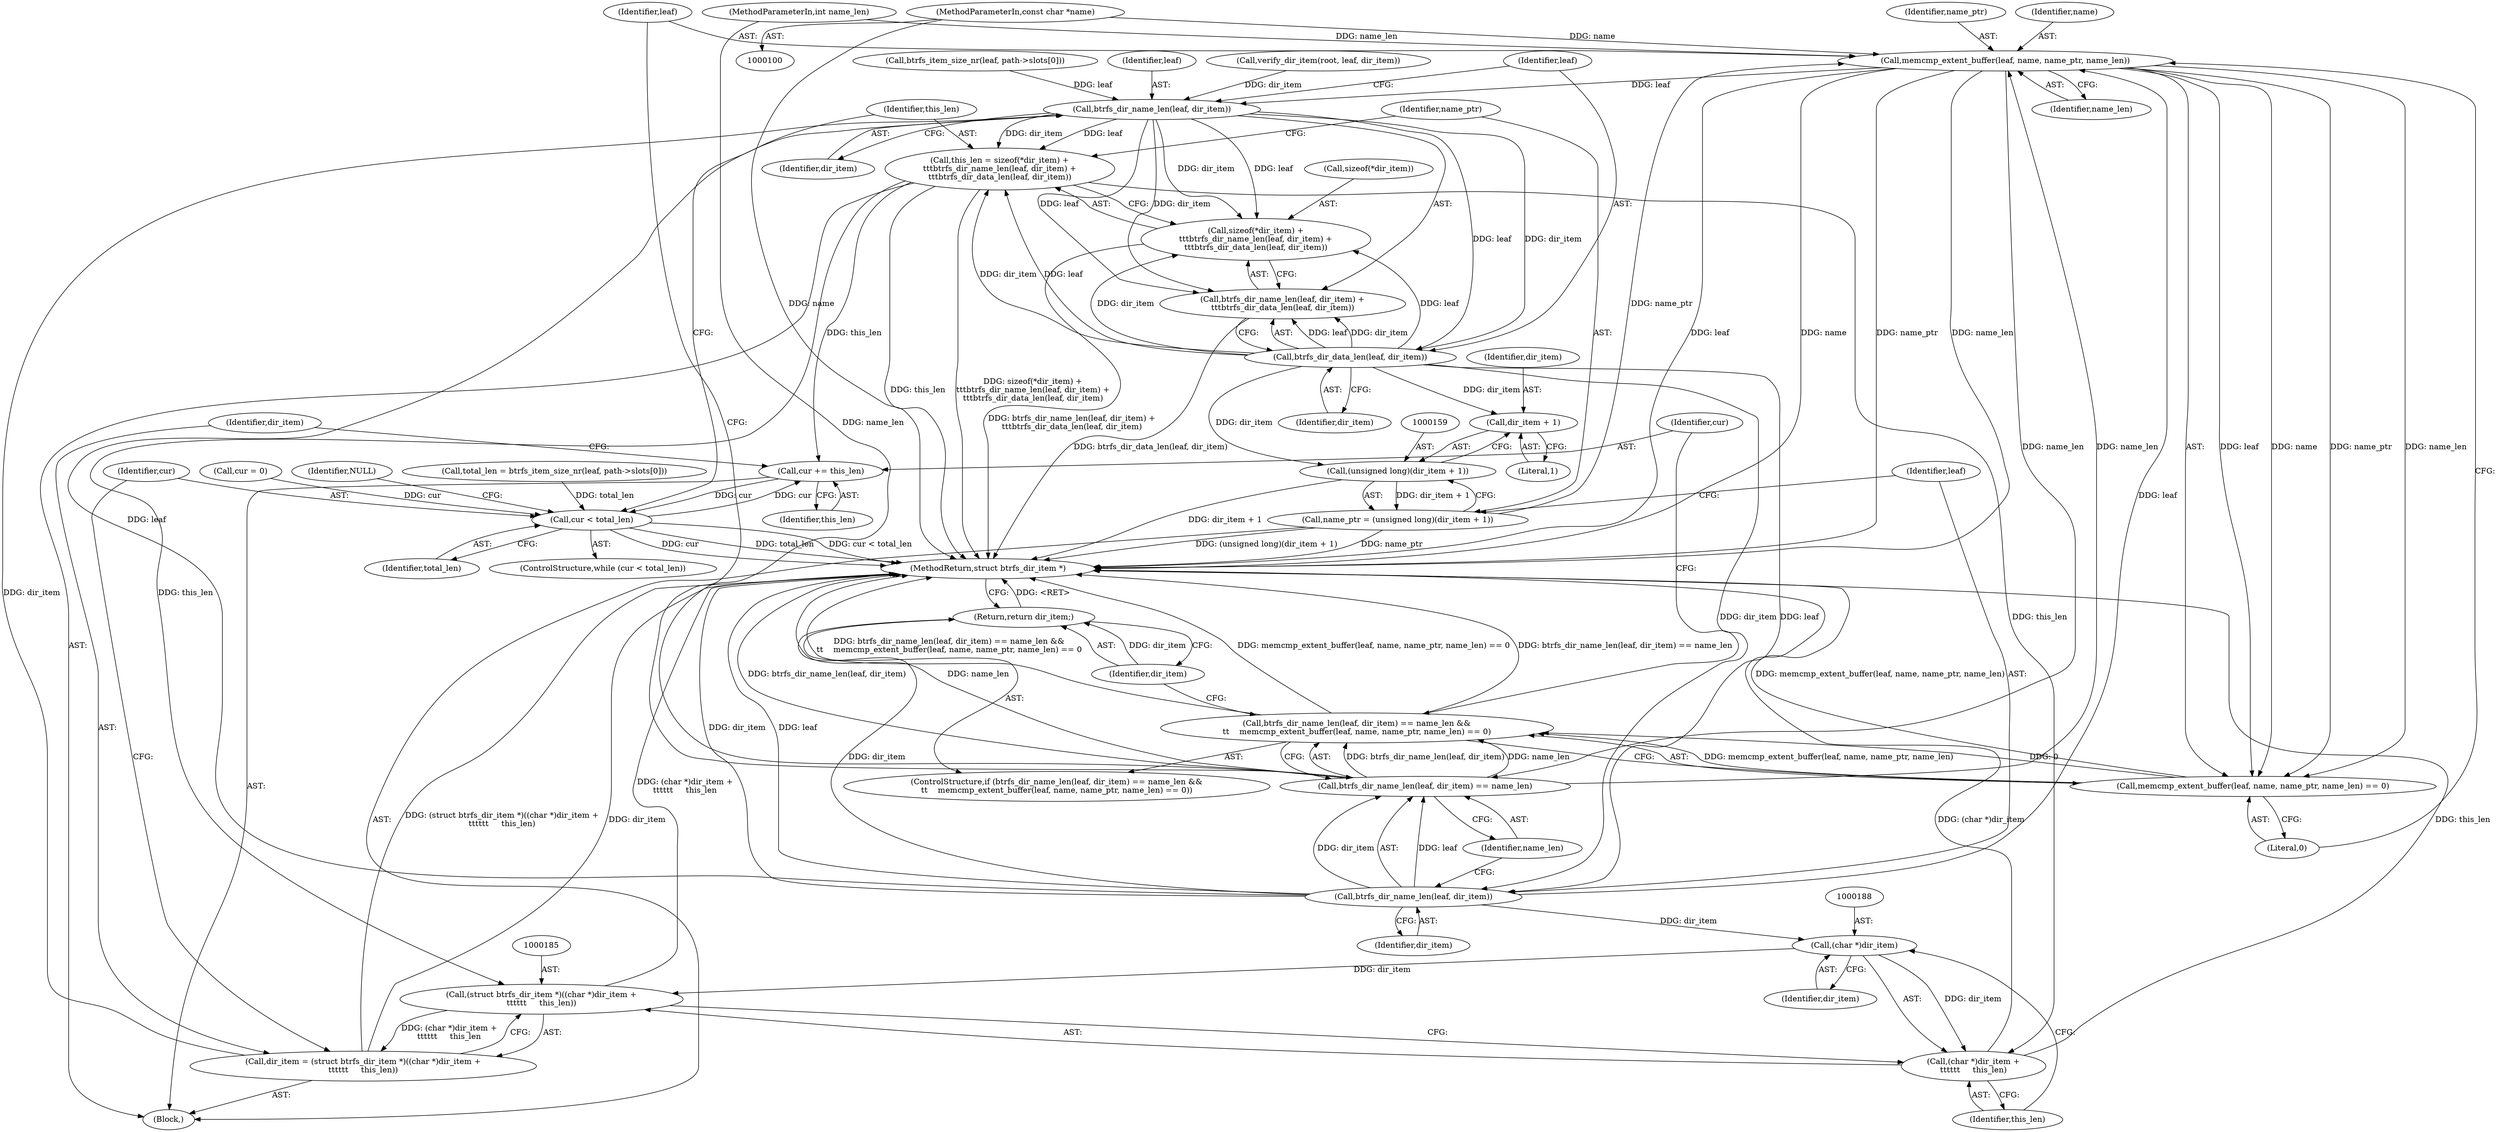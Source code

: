digraph "0_linux_5f5bc6b1e2d5a6f827bc860ef2dc5b6f365d1339_0@pointer" {
"1000103" [label="(MethodParameterIn,const char *name)"];
"1000171" [label="(Call,memcmp_extent_buffer(leaf, name, name_ptr, name_len))"];
"1000150" [label="(Call,btrfs_dir_name_len(leaf, dir_item))"];
"1000143" [label="(Call,this_len = sizeof(*dir_item) +\n\t\t\tbtrfs_dir_name_len(leaf, dir_item) +\n\t\t\tbtrfs_dir_data_len(leaf, dir_item))"];
"1000179" [label="(Call,cur += this_len)"];
"1000139" [label="(Call,cur < total_len)"];
"1000184" [label="(Call,(struct btrfs_dir_item *)((char *)dir_item +\n\t\t\t\t\t\t     this_len))"];
"1000182" [label="(Call,dir_item = (struct btrfs_dir_item *)((char *)dir_item +\n\t\t\t\t\t\t     this_len))"];
"1000186" [label="(Call,(char *)dir_item +\n\t\t\t\t\t\t     this_len)"];
"1000145" [label="(Call,sizeof(*dir_item) +\n\t\t\tbtrfs_dir_name_len(leaf, dir_item) +\n\t\t\tbtrfs_dir_data_len(leaf, dir_item))"];
"1000149" [label="(Call,btrfs_dir_name_len(leaf, dir_item) +\n\t\t\tbtrfs_dir_data_len(leaf, dir_item))"];
"1000153" [label="(Call,btrfs_dir_data_len(leaf, dir_item))"];
"1000158" [label="(Call,(unsigned long)(dir_item + 1))"];
"1000156" [label="(Call,name_ptr = (unsigned long)(dir_item + 1))"];
"1000160" [label="(Call,dir_item + 1)"];
"1000166" [label="(Call,btrfs_dir_name_len(leaf, dir_item))"];
"1000165" [label="(Call,btrfs_dir_name_len(leaf, dir_item) == name_len)"];
"1000164" [label="(Call,btrfs_dir_name_len(leaf, dir_item) == name_len &&\n\t\t    memcmp_extent_buffer(leaf, name, name_ptr, name_len) == 0)"];
"1000177" [label="(Return,return dir_item;)"];
"1000187" [label="(Call,(char *)dir_item)"];
"1000170" [label="(Call,memcmp_extent_buffer(leaf, name, name_ptr, name_len) == 0)"];
"1000167" [label="(Identifier,leaf)"];
"1000178" [label="(Identifier,dir_item)"];
"1000163" [label="(ControlStructure,if (btrfs_dir_name_len(leaf, dir_item) == name_len &&\n\t\t    memcmp_extent_buffer(leaf, name, name_ptr, name_len) == 0))"];
"1000145" [label="(Call,sizeof(*dir_item) +\n\t\t\tbtrfs_dir_name_len(leaf, dir_item) +\n\t\t\tbtrfs_dir_data_len(leaf, dir_item))"];
"1000155" [label="(Identifier,dir_item)"];
"1000186" [label="(Call,(char *)dir_item +\n\t\t\t\t\t\t     this_len)"];
"1000161" [label="(Identifier,dir_item)"];
"1000123" [label="(Call,verify_dir_item(root, leaf, dir_item))"];
"1000193" [label="(MethodReturn,struct btrfs_dir_item *)"];
"1000189" [label="(Identifier,dir_item)"];
"1000187" [label="(Call,(char *)dir_item)"];
"1000182" [label="(Call,dir_item = (struct btrfs_dir_item *)((char *)dir_item +\n\t\t\t\t\t\t     this_len))"];
"1000131" [label="(Call,btrfs_item_size_nr(leaf, path->slots[0]))"];
"1000139" [label="(Call,cur < total_len)"];
"1000149" [label="(Call,btrfs_dir_name_len(leaf, dir_item) +\n\t\t\tbtrfs_dir_data_len(leaf, dir_item))"];
"1000168" [label="(Identifier,dir_item)"];
"1000142" [label="(Block,)"];
"1000166" [label="(Call,btrfs_dir_name_len(leaf, dir_item))"];
"1000110" [label="(Call,cur = 0)"];
"1000152" [label="(Identifier,dir_item)"];
"1000151" [label="(Identifier,leaf)"];
"1000164" [label="(Call,btrfs_dir_name_len(leaf, dir_item) == name_len &&\n\t\t    memcmp_extent_buffer(leaf, name, name_ptr, name_len) == 0)"];
"1000192" [label="(Identifier,NULL)"];
"1000179" [label="(Call,cur += this_len)"];
"1000181" [label="(Identifier,this_len)"];
"1000160" [label="(Call,dir_item + 1)"];
"1000174" [label="(Identifier,name_ptr)"];
"1000162" [label="(Literal,1)"];
"1000154" [label="(Identifier,leaf)"];
"1000170" [label="(Call,memcmp_extent_buffer(leaf, name, name_ptr, name_len) == 0)"];
"1000150" [label="(Call,btrfs_dir_name_len(leaf, dir_item))"];
"1000144" [label="(Identifier,this_len)"];
"1000143" [label="(Call,this_len = sizeof(*dir_item) +\n\t\t\tbtrfs_dir_name_len(leaf, dir_item) +\n\t\t\tbtrfs_dir_data_len(leaf, dir_item))"];
"1000141" [label="(Identifier,total_len)"];
"1000184" [label="(Call,(struct btrfs_dir_item *)((char *)dir_item +\n\t\t\t\t\t\t     this_len))"];
"1000190" [label="(Identifier,this_len)"];
"1000104" [label="(MethodParameterIn,int name_len)"];
"1000180" [label="(Identifier,cur)"];
"1000177" [label="(Return,return dir_item;)"];
"1000156" [label="(Call,name_ptr = (unsigned long)(dir_item + 1))"];
"1000169" [label="(Identifier,name_len)"];
"1000176" [label="(Literal,0)"];
"1000146" [label="(Call,sizeof(*dir_item))"];
"1000138" [label="(ControlStructure,while (cur < total_len))"];
"1000173" [label="(Identifier,name)"];
"1000165" [label="(Call,btrfs_dir_name_len(leaf, dir_item) == name_len)"];
"1000171" [label="(Call,memcmp_extent_buffer(leaf, name, name_ptr, name_len))"];
"1000172" [label="(Identifier,leaf)"];
"1000158" [label="(Call,(unsigned long)(dir_item + 1))"];
"1000175" [label="(Identifier,name_len)"];
"1000129" [label="(Call,total_len = btrfs_item_size_nr(leaf, path->slots[0]))"];
"1000183" [label="(Identifier,dir_item)"];
"1000140" [label="(Identifier,cur)"];
"1000157" [label="(Identifier,name_ptr)"];
"1000103" [label="(MethodParameterIn,const char *name)"];
"1000153" [label="(Call,btrfs_dir_data_len(leaf, dir_item))"];
"1000103" -> "1000100"  [label="AST: "];
"1000103" -> "1000193"  [label="DDG: name"];
"1000103" -> "1000171"  [label="DDG: name"];
"1000171" -> "1000170"  [label="AST: "];
"1000171" -> "1000175"  [label="CFG: "];
"1000172" -> "1000171"  [label="AST: "];
"1000173" -> "1000171"  [label="AST: "];
"1000174" -> "1000171"  [label="AST: "];
"1000175" -> "1000171"  [label="AST: "];
"1000176" -> "1000171"  [label="CFG: "];
"1000171" -> "1000193"  [label="DDG: leaf"];
"1000171" -> "1000193"  [label="DDG: name"];
"1000171" -> "1000193"  [label="DDG: name_ptr"];
"1000171" -> "1000193"  [label="DDG: name_len"];
"1000171" -> "1000150"  [label="DDG: leaf"];
"1000171" -> "1000165"  [label="DDG: name_len"];
"1000171" -> "1000170"  [label="DDG: leaf"];
"1000171" -> "1000170"  [label="DDG: name"];
"1000171" -> "1000170"  [label="DDG: name_ptr"];
"1000171" -> "1000170"  [label="DDG: name_len"];
"1000166" -> "1000171"  [label="DDG: leaf"];
"1000156" -> "1000171"  [label="DDG: name_ptr"];
"1000165" -> "1000171"  [label="DDG: name_len"];
"1000104" -> "1000171"  [label="DDG: name_len"];
"1000150" -> "1000149"  [label="AST: "];
"1000150" -> "1000152"  [label="CFG: "];
"1000151" -> "1000150"  [label="AST: "];
"1000152" -> "1000150"  [label="AST: "];
"1000154" -> "1000150"  [label="CFG: "];
"1000150" -> "1000143"  [label="DDG: leaf"];
"1000150" -> "1000143"  [label="DDG: dir_item"];
"1000150" -> "1000145"  [label="DDG: leaf"];
"1000150" -> "1000145"  [label="DDG: dir_item"];
"1000150" -> "1000149"  [label="DDG: leaf"];
"1000150" -> "1000149"  [label="DDG: dir_item"];
"1000131" -> "1000150"  [label="DDG: leaf"];
"1000166" -> "1000150"  [label="DDG: leaf"];
"1000123" -> "1000150"  [label="DDG: dir_item"];
"1000182" -> "1000150"  [label="DDG: dir_item"];
"1000150" -> "1000153"  [label="DDG: leaf"];
"1000150" -> "1000153"  [label="DDG: dir_item"];
"1000143" -> "1000142"  [label="AST: "];
"1000143" -> "1000145"  [label="CFG: "];
"1000144" -> "1000143"  [label="AST: "];
"1000145" -> "1000143"  [label="AST: "];
"1000157" -> "1000143"  [label="CFG: "];
"1000143" -> "1000193"  [label="DDG: this_len"];
"1000143" -> "1000193"  [label="DDG: sizeof(*dir_item) +\n\t\t\tbtrfs_dir_name_len(leaf, dir_item) +\n\t\t\tbtrfs_dir_data_len(leaf, dir_item)"];
"1000153" -> "1000143"  [label="DDG: leaf"];
"1000153" -> "1000143"  [label="DDG: dir_item"];
"1000143" -> "1000179"  [label="DDG: this_len"];
"1000143" -> "1000184"  [label="DDG: this_len"];
"1000143" -> "1000186"  [label="DDG: this_len"];
"1000179" -> "1000142"  [label="AST: "];
"1000179" -> "1000181"  [label="CFG: "];
"1000180" -> "1000179"  [label="AST: "];
"1000181" -> "1000179"  [label="AST: "];
"1000183" -> "1000179"  [label="CFG: "];
"1000179" -> "1000139"  [label="DDG: cur"];
"1000139" -> "1000179"  [label="DDG: cur"];
"1000139" -> "1000138"  [label="AST: "];
"1000139" -> "1000141"  [label="CFG: "];
"1000140" -> "1000139"  [label="AST: "];
"1000141" -> "1000139"  [label="AST: "];
"1000144" -> "1000139"  [label="CFG: "];
"1000192" -> "1000139"  [label="CFG: "];
"1000139" -> "1000193"  [label="DDG: total_len"];
"1000139" -> "1000193"  [label="DDG: cur < total_len"];
"1000139" -> "1000193"  [label="DDG: cur"];
"1000110" -> "1000139"  [label="DDG: cur"];
"1000129" -> "1000139"  [label="DDG: total_len"];
"1000184" -> "1000182"  [label="AST: "];
"1000184" -> "1000186"  [label="CFG: "];
"1000185" -> "1000184"  [label="AST: "];
"1000186" -> "1000184"  [label="AST: "];
"1000182" -> "1000184"  [label="CFG: "];
"1000184" -> "1000193"  [label="DDG: (char *)dir_item +\n\t\t\t\t\t\t     this_len"];
"1000184" -> "1000182"  [label="DDG: (char *)dir_item +\n\t\t\t\t\t\t     this_len"];
"1000187" -> "1000184"  [label="DDG: dir_item"];
"1000182" -> "1000142"  [label="AST: "];
"1000183" -> "1000182"  [label="AST: "];
"1000140" -> "1000182"  [label="CFG: "];
"1000182" -> "1000193"  [label="DDG: (struct btrfs_dir_item *)((char *)dir_item +\n\t\t\t\t\t\t     this_len)"];
"1000182" -> "1000193"  [label="DDG: dir_item"];
"1000186" -> "1000190"  [label="CFG: "];
"1000187" -> "1000186"  [label="AST: "];
"1000190" -> "1000186"  [label="AST: "];
"1000186" -> "1000193"  [label="DDG: (char *)dir_item"];
"1000186" -> "1000193"  [label="DDG: this_len"];
"1000187" -> "1000186"  [label="DDG: dir_item"];
"1000145" -> "1000149"  [label="CFG: "];
"1000146" -> "1000145"  [label="AST: "];
"1000149" -> "1000145"  [label="AST: "];
"1000145" -> "1000193"  [label="DDG: btrfs_dir_name_len(leaf, dir_item) +\n\t\t\tbtrfs_dir_data_len(leaf, dir_item)"];
"1000153" -> "1000145"  [label="DDG: leaf"];
"1000153" -> "1000145"  [label="DDG: dir_item"];
"1000149" -> "1000153"  [label="CFG: "];
"1000153" -> "1000149"  [label="AST: "];
"1000149" -> "1000193"  [label="DDG: btrfs_dir_data_len(leaf, dir_item)"];
"1000153" -> "1000149"  [label="DDG: leaf"];
"1000153" -> "1000149"  [label="DDG: dir_item"];
"1000153" -> "1000155"  [label="CFG: "];
"1000154" -> "1000153"  [label="AST: "];
"1000155" -> "1000153"  [label="AST: "];
"1000153" -> "1000158"  [label="DDG: dir_item"];
"1000153" -> "1000160"  [label="DDG: dir_item"];
"1000153" -> "1000166"  [label="DDG: leaf"];
"1000153" -> "1000166"  [label="DDG: dir_item"];
"1000158" -> "1000156"  [label="AST: "];
"1000158" -> "1000160"  [label="CFG: "];
"1000159" -> "1000158"  [label="AST: "];
"1000160" -> "1000158"  [label="AST: "];
"1000156" -> "1000158"  [label="CFG: "];
"1000158" -> "1000193"  [label="DDG: dir_item + 1"];
"1000158" -> "1000156"  [label="DDG: dir_item + 1"];
"1000156" -> "1000142"  [label="AST: "];
"1000157" -> "1000156"  [label="AST: "];
"1000167" -> "1000156"  [label="CFG: "];
"1000156" -> "1000193"  [label="DDG: name_ptr"];
"1000156" -> "1000193"  [label="DDG: (unsigned long)(dir_item + 1)"];
"1000160" -> "1000162"  [label="CFG: "];
"1000161" -> "1000160"  [label="AST: "];
"1000162" -> "1000160"  [label="AST: "];
"1000166" -> "1000165"  [label="AST: "];
"1000166" -> "1000168"  [label="CFG: "];
"1000167" -> "1000166"  [label="AST: "];
"1000168" -> "1000166"  [label="AST: "];
"1000169" -> "1000166"  [label="CFG: "];
"1000166" -> "1000193"  [label="DDG: dir_item"];
"1000166" -> "1000193"  [label="DDG: leaf"];
"1000166" -> "1000165"  [label="DDG: leaf"];
"1000166" -> "1000165"  [label="DDG: dir_item"];
"1000166" -> "1000177"  [label="DDG: dir_item"];
"1000166" -> "1000187"  [label="DDG: dir_item"];
"1000165" -> "1000164"  [label="AST: "];
"1000165" -> "1000169"  [label="CFG: "];
"1000169" -> "1000165"  [label="AST: "];
"1000172" -> "1000165"  [label="CFG: "];
"1000164" -> "1000165"  [label="CFG: "];
"1000165" -> "1000193"  [label="DDG: name_len"];
"1000165" -> "1000193"  [label="DDG: btrfs_dir_name_len(leaf, dir_item)"];
"1000165" -> "1000164"  [label="DDG: btrfs_dir_name_len(leaf, dir_item)"];
"1000165" -> "1000164"  [label="DDG: name_len"];
"1000104" -> "1000165"  [label="DDG: name_len"];
"1000164" -> "1000163"  [label="AST: "];
"1000164" -> "1000170"  [label="CFG: "];
"1000170" -> "1000164"  [label="AST: "];
"1000178" -> "1000164"  [label="CFG: "];
"1000180" -> "1000164"  [label="CFG: "];
"1000164" -> "1000193"  [label="DDG: memcmp_extent_buffer(leaf, name, name_ptr, name_len) == 0"];
"1000164" -> "1000193"  [label="DDG: btrfs_dir_name_len(leaf, dir_item) == name_len &&\n\t\t    memcmp_extent_buffer(leaf, name, name_ptr, name_len) == 0"];
"1000164" -> "1000193"  [label="DDG: btrfs_dir_name_len(leaf, dir_item) == name_len"];
"1000170" -> "1000164"  [label="DDG: memcmp_extent_buffer(leaf, name, name_ptr, name_len)"];
"1000170" -> "1000164"  [label="DDG: 0"];
"1000177" -> "1000163"  [label="AST: "];
"1000177" -> "1000178"  [label="CFG: "];
"1000178" -> "1000177"  [label="AST: "];
"1000193" -> "1000177"  [label="CFG: "];
"1000177" -> "1000193"  [label="DDG: <RET>"];
"1000178" -> "1000177"  [label="DDG: dir_item"];
"1000187" -> "1000189"  [label="CFG: "];
"1000188" -> "1000187"  [label="AST: "];
"1000189" -> "1000187"  [label="AST: "];
"1000190" -> "1000187"  [label="CFG: "];
"1000170" -> "1000176"  [label="CFG: "];
"1000176" -> "1000170"  [label="AST: "];
"1000170" -> "1000193"  [label="DDG: memcmp_extent_buffer(leaf, name, name_ptr, name_len)"];
}
